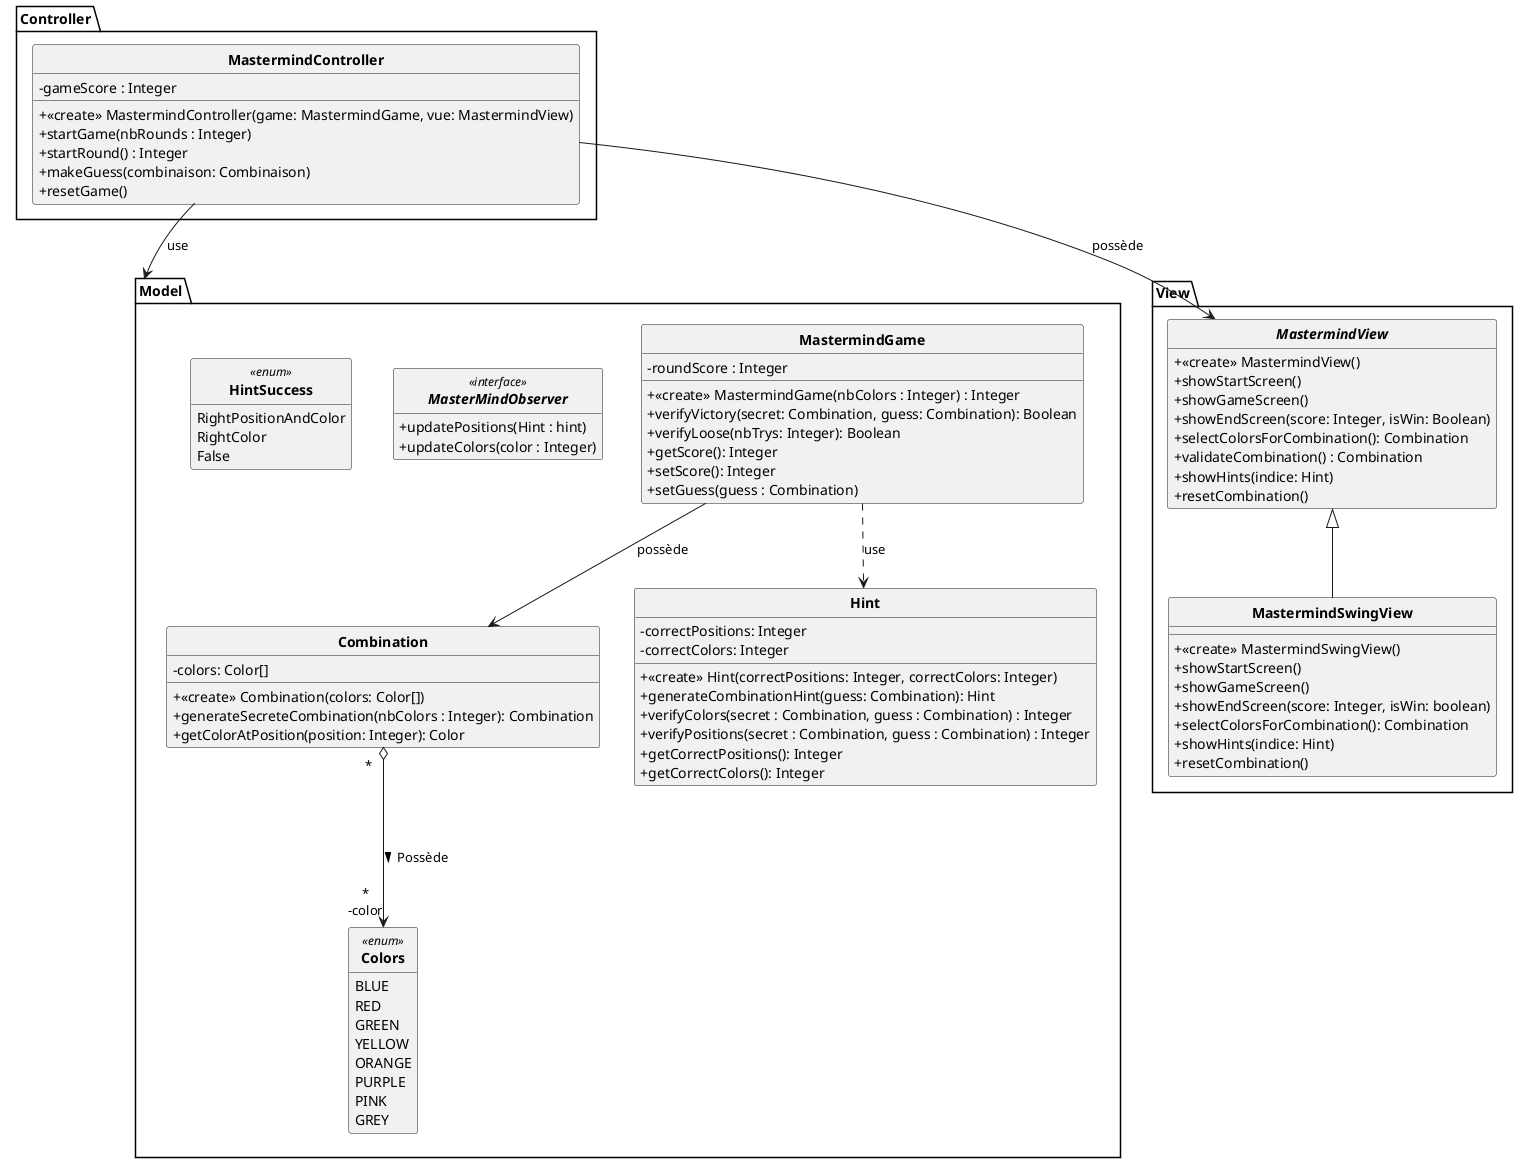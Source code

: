 @startuml

skinparam style strictuml
skinparam classAttributeIconSize 0
skinparam classFontStyle Bold
hide enum methods
hide interface attributes

package Model {

    class MastermindGame {
        - roundScore : Integer
        + <<create>> MastermindGame(nbColors : Integer) : Integer
        + verifyVictory(secret: Combination, guess: Combination): Boolean
        + verifyLoose(nbTrys: Integer): Boolean
        + getScore(): Integer
        + setScore(): Integer
        + setGuess(guess : Combination)
    }

    class Combination {
        - colors: Color[]
        + <<create>> Combination(colors: Color[])
        + generateSecreteCombination(nbColors : Integer): Combination
        + getColorAtPosition(position: Integer): Color
    }

    class Hint {
        - correctPositions: Integer
        - correctColors: Integer
        + <<create>> Hint(correctPositions: Integer, correctColors: Integer)
        + generateCombinationHint(guess: Combination): Hint
        + verifyColors(secret : Combination, guess : Combination) : Integer
        + verifyPositions(secret : Combination, guess : Combination) : Integer
        + getCorrectPositions(): Integer
        + getCorrectColors(): Integer
    }

    enum Colors <<enum>>{
        BLUE
        RED
        GREEN
        YELLOW
        ORANGE
        PURPLE
        PINK
        GREY
    }

    interface MasterMindObserver <<interface>>{
        + updatePositions(Hint : hint)
        + updateColors(color : Integer)
    }

    enum HintSuccess <<enum>>{
        RightPositionAndColor
        RightColor
        False
    }

}


package View {

    interface MastermindView {
        + <<create>> MastermindView()
        + showStartScreen()
        + showGameScreen()
        + showEndScreen(score: Integer, isWin: Boolean)
        + selectColorsForCombination(): Combination
        + validateCombination() : Combination
        + showHints(indice: Hint)
        + resetCombination()
    }

    class MastermindSwingView extends MastermindView{
        + <<create>> MastermindSwingView()
        + showStartScreen()
        + showGameScreen()
        + showEndScreen(score: Integer, isWin: boolean)
        + selectColorsForCombination(): Combination
        + showHints(indice: Hint)
        + resetCombination()
    }

}

package Controller {

    class MastermindController {
        - gameScore : Integer
        + <<create>> MastermindController(game: MastermindGame, vue: MastermindView)
        + startGame(nbRounds : Integer)
        + startRound() : Integer
        + makeGuess(combinaison: Combinaison)
        + resetGame()
    }

}

MastermindGame ..> Hint : use
MastermindGame --> Combination : possède
MastermindController -->  Model : use
MastermindController --> MastermindView : possède
Combination " *   " o---> "*\n-color" Colors : Possède >

@enduml
